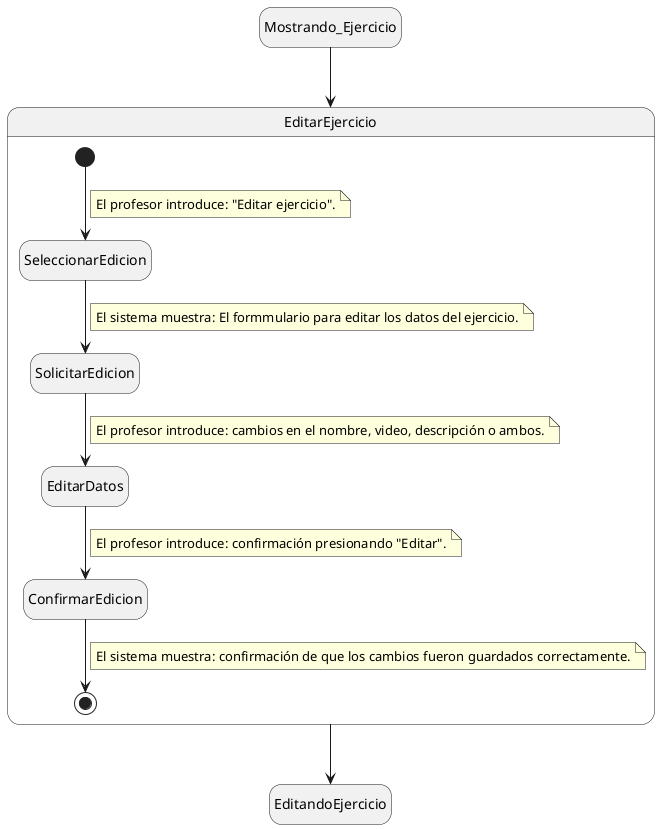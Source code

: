 @startuml EditarEjercicio

hide empty description

state Mostrando_Ejercicio
state EditandoEjercicio

state EditarEjercicio {
  [*] --> SeleccionarEdicion
    note on link
        El profesor introduce: "Editar ejercicio".
    end note
  
  SeleccionarEdicion-->SolicitarEdicion
  note on link
      El sistema muestra: El formmulario para editar los datos del ejercicio.
  end note

  SolicitarEdicion --> EditarDatos
  note on link
      El profesor introduce: cambios en el nombre, video, descripción o ambos.
  end note

  EditarDatos --> ConfirmarEdicion
  note on link
      El profesor introduce: confirmación presionando "Editar".
  end note

  ConfirmarEdicion --> [*]
  note on link
      El sistema muestra: confirmación de que los cambios fueron guardados correctamente.
  end note
}

Mostrando_Ejercicio --> EditarEjercicio
EditarEjercicio --> EditandoEjercicio

@enduml
